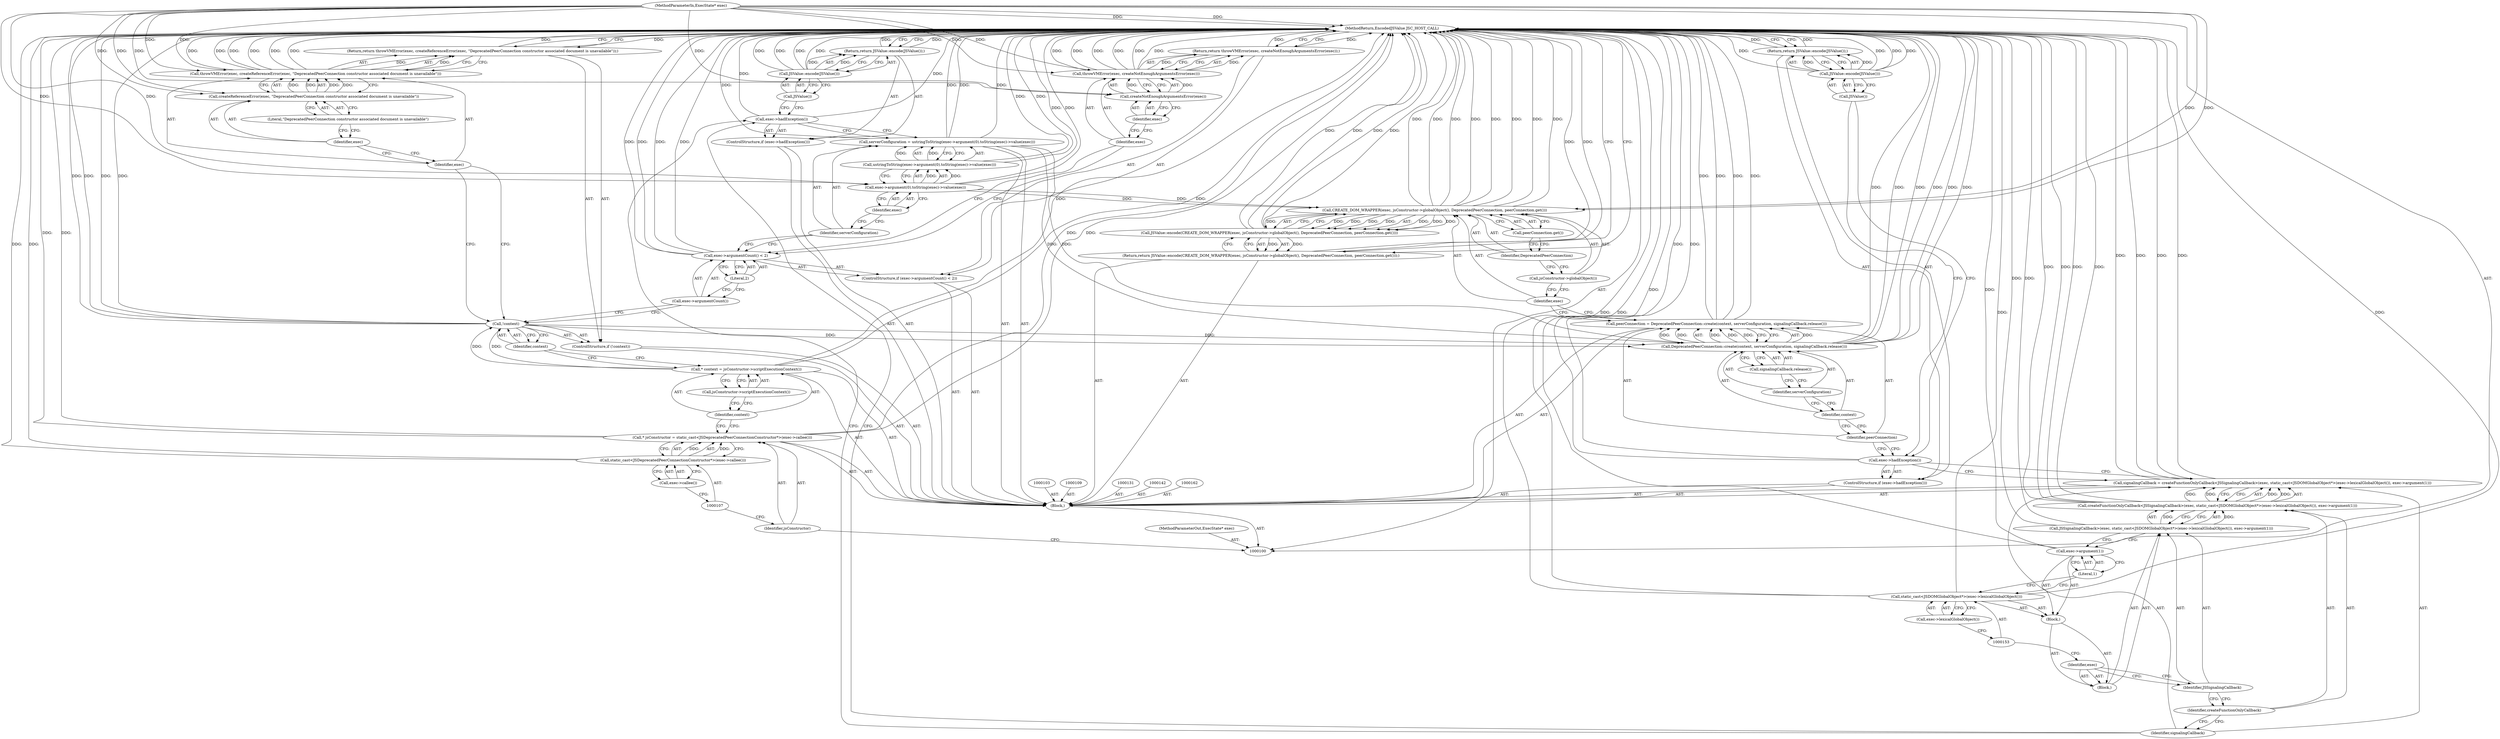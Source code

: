 digraph "0_Chrome_b944f670bb7a8a919daac497a4ea0536c954c201_1" {
"1000176" [label="(MethodReturn,EncodedJSValue JSC_HOST_CALL)"];
"1000101" [label="(MethodParameterIn,ExecState* exec)"];
"1000283" [label="(MethodParameterOut,ExecState* exec)"];
"1000132" [label="(Call,serverConfiguration = ustringToString(exec->argument(0).toString(exec)->value(exec)))"];
"1000133" [label="(Identifier,serverConfiguration)"];
"1000134" [label="(Call,ustringToString(exec->argument(0).toString(exec)->value(exec)))"];
"1000135" [label="(Call,exec->argument(0).toString(exec)->value(exec))"];
"1000136" [label="(Identifier,exec)"];
"1000137" [label="(ControlStructure,if (exec->hadException()))"];
"1000138" [label="(Call,exec->hadException())"];
"1000140" [label="(Call,JSValue::encode(JSValue()))"];
"1000141" [label="(Call,JSValue())"];
"1000139" [label="(Return,return JSValue::encode(JSValue());)"];
"1000151" [label="(Block,)"];
"1000152" [label="(Call,static_cast<JSDOMGlobalObject*>(exec->lexicalGlobalObject()))"];
"1000154" [label="(Call,exec->lexicalGlobalObject())"];
"1000155" [label="(Call,exec->argument(1))"];
"1000156" [label="(Literal,1)"];
"1000143" [label="(Call,signalingCallback = createFunctionOnlyCallback<JSSignalingCallback>(exec, static_cast<JSDOMGlobalObject*>(exec->lexicalGlobalObject()), exec->argument(1)))"];
"1000144" [label="(Identifier,signalingCallback)"];
"1000145" [label="(Call,createFunctionOnlyCallback<JSSignalingCallback>(exec, static_cast<JSDOMGlobalObject*>(exec->lexicalGlobalObject()), exec->argument(1)))"];
"1000146" [label="(Identifier,createFunctionOnlyCallback)"];
"1000147" [label="(Call,JSSignalingCallback>(exec, static_cast<JSDOMGlobalObject*>(exec->lexicalGlobalObject()), exec->argument(1)))"];
"1000148" [label="(Identifier,JSSignalingCallback)"];
"1000149" [label="(Block,)"];
"1000150" [label="(Identifier,exec)"];
"1000157" [label="(ControlStructure,if (exec->hadException()))"];
"1000158" [label="(Call,exec->hadException())"];
"1000160" [label="(Call,JSValue::encode(JSValue()))"];
"1000161" [label="(Call,JSValue())"];
"1000159" [label="(Return,return JSValue::encode(JSValue());)"];
"1000168" [label="(Call,signalingCallback.release())"];
"1000163" [label="(Call,peerConnection = DeprecatedPeerConnection::create(context, serverConfiguration, signalingCallback.release()))"];
"1000164" [label="(Identifier,peerConnection)"];
"1000165" [label="(Call,DeprecatedPeerConnection::create(context, serverConfiguration, signalingCallback.release()))"];
"1000166" [label="(Identifier,context)"];
"1000167" [label="(Identifier,serverConfiguration)"];
"1000102" [label="(Block,)"];
"1000175" [label="(Call,peerConnection.get())"];
"1000170" [label="(Call,JSValue::encode(CREATE_DOM_WRAPPER(exec, jsConstructor->globalObject(), DeprecatedPeerConnection, peerConnection.get())))"];
"1000171" [label="(Call,CREATE_DOM_WRAPPER(exec, jsConstructor->globalObject(), DeprecatedPeerConnection, peerConnection.get()))"];
"1000169" [label="(Return,return JSValue::encode(CREATE_DOM_WRAPPER(exec, jsConstructor->globalObject(), DeprecatedPeerConnection, peerConnection.get()));)"];
"1000172" [label="(Identifier,exec)"];
"1000173" [label="(Call,jsConstructor->globalObject())"];
"1000174" [label="(Identifier,DeprecatedPeerConnection)"];
"1000108" [label="(Call,exec->callee())"];
"1000104" [label="(Call,* jsConstructor = static_cast<JSDeprecatedPeerConnectionConstructor*>(exec->callee()))"];
"1000105" [label="(Identifier,jsConstructor)"];
"1000106" [label="(Call,static_cast<JSDeprecatedPeerConnectionConstructor*>(exec->callee()))"];
"1000110" [label="(Call,* context = jsConstructor->scriptExecutionContext())"];
"1000111" [label="(Identifier,context)"];
"1000112" [label="(Call,jsConstructor->scriptExecutionContext())"];
"1000113" [label="(ControlStructure,if (!context))"];
"1000114" [label="(Call,!context)"];
"1000115" [label="(Identifier,context)"];
"1000117" [label="(Call,throwVMError(exec, createReferenceError(exec, \"DeprecatedPeerConnection constructor associated document is unavailable\")))"];
"1000118" [label="(Identifier,exec)"];
"1000119" [label="(Call,createReferenceError(exec, \"DeprecatedPeerConnection constructor associated document is unavailable\"))"];
"1000120" [label="(Identifier,exec)"];
"1000121" [label="(Literal,\"DeprecatedPeerConnection constructor associated document is unavailable\")"];
"1000116" [label="(Return,return throwVMError(exec, createReferenceError(exec, \"DeprecatedPeerConnection constructor associated document is unavailable\"));)"];
"1000125" [label="(Literal,2)"];
"1000122" [label="(ControlStructure,if (exec->argumentCount() < 2))"];
"1000123" [label="(Call,exec->argumentCount() < 2)"];
"1000124" [label="(Call,exec->argumentCount())"];
"1000127" [label="(Call,throwVMError(exec, createNotEnoughArgumentsError(exec)))"];
"1000128" [label="(Identifier,exec)"];
"1000129" [label="(Call,createNotEnoughArgumentsError(exec))"];
"1000130" [label="(Identifier,exec)"];
"1000126" [label="(Return,return throwVMError(exec, createNotEnoughArgumentsError(exec));)"];
"1000176" -> "1000100"  [label="AST: "];
"1000176" -> "1000116"  [label="CFG: "];
"1000176" -> "1000126"  [label="CFG: "];
"1000176" -> "1000139"  [label="CFG: "];
"1000176" -> "1000159"  [label="CFG: "];
"1000176" -> "1000169"  [label="CFG: "];
"1000169" -> "1000176"  [label="DDG: "];
"1000116" -> "1000176"  [label="DDG: "];
"1000126" -> "1000176"  [label="DDG: "];
"1000139" -> "1000176"  [label="DDG: "];
"1000159" -> "1000176"  [label="DDG: "];
"1000117" -> "1000176"  [label="DDG: "];
"1000117" -> "1000176"  [label="DDG: "];
"1000117" -> "1000176"  [label="DDG: "];
"1000171" -> "1000176"  [label="DDG: "];
"1000171" -> "1000176"  [label="DDG: "];
"1000171" -> "1000176"  [label="DDG: "];
"1000171" -> "1000176"  [label="DDG: "];
"1000106" -> "1000176"  [label="DDG: "];
"1000104" -> "1000176"  [label="DDG: "];
"1000104" -> "1000176"  [label="DDG: "];
"1000114" -> "1000176"  [label="DDG: "];
"1000114" -> "1000176"  [label="DDG: "];
"1000147" -> "1000176"  [label="DDG: "];
"1000127" -> "1000176"  [label="DDG: "];
"1000127" -> "1000176"  [label="DDG: "];
"1000127" -> "1000176"  [label="DDG: "];
"1000152" -> "1000176"  [label="DDG: "];
"1000152" -> "1000176"  [label="DDG: "];
"1000170" -> "1000176"  [label="DDG: "];
"1000170" -> "1000176"  [label="DDG: "];
"1000165" -> "1000176"  [label="DDG: "];
"1000165" -> "1000176"  [label="DDG: "];
"1000165" -> "1000176"  [label="DDG: "];
"1000163" -> "1000176"  [label="DDG: "];
"1000163" -> "1000176"  [label="DDG: "];
"1000160" -> "1000176"  [label="DDG: "];
"1000160" -> "1000176"  [label="DDG: "];
"1000123" -> "1000176"  [label="DDG: "];
"1000123" -> "1000176"  [label="DDG: "];
"1000140" -> "1000176"  [label="DDG: "];
"1000140" -> "1000176"  [label="DDG: "];
"1000155" -> "1000176"  [label="DDG: "];
"1000158" -> "1000176"  [label="DDG: "];
"1000143" -> "1000176"  [label="DDG: "];
"1000143" -> "1000176"  [label="DDG: "];
"1000132" -> "1000176"  [label="DDG: "];
"1000132" -> "1000176"  [label="DDG: "];
"1000110" -> "1000176"  [label="DDG: "];
"1000134" -> "1000176"  [label="DDG: "];
"1000101" -> "1000176"  [label="DDG: "];
"1000135" -> "1000176"  [label="DDG: "];
"1000138" -> "1000176"  [label="DDG: "];
"1000145" -> "1000176"  [label="DDG: "];
"1000145" -> "1000176"  [label="DDG: "];
"1000101" -> "1000100"  [label="AST: "];
"1000101" -> "1000176"  [label="DDG: "];
"1000101" -> "1000117"  [label="DDG: "];
"1000101" -> "1000119"  [label="DDG: "];
"1000101" -> "1000127"  [label="DDG: "];
"1000101" -> "1000129"  [label="DDG: "];
"1000101" -> "1000135"  [label="DDG: "];
"1000101" -> "1000171"  [label="DDG: "];
"1000283" -> "1000100"  [label="AST: "];
"1000132" -> "1000102"  [label="AST: "];
"1000132" -> "1000134"  [label="CFG: "];
"1000133" -> "1000132"  [label="AST: "];
"1000134" -> "1000132"  [label="AST: "];
"1000138" -> "1000132"  [label="CFG: "];
"1000132" -> "1000176"  [label="DDG: "];
"1000132" -> "1000176"  [label="DDG: "];
"1000134" -> "1000132"  [label="DDG: "];
"1000132" -> "1000165"  [label="DDG: "];
"1000133" -> "1000132"  [label="AST: "];
"1000133" -> "1000123"  [label="CFG: "];
"1000136" -> "1000133"  [label="CFG: "];
"1000134" -> "1000132"  [label="AST: "];
"1000134" -> "1000135"  [label="CFG: "];
"1000135" -> "1000134"  [label="AST: "];
"1000132" -> "1000134"  [label="CFG: "];
"1000134" -> "1000176"  [label="DDG: "];
"1000134" -> "1000132"  [label="DDG: "];
"1000135" -> "1000134"  [label="DDG: "];
"1000135" -> "1000134"  [label="AST: "];
"1000135" -> "1000136"  [label="CFG: "];
"1000136" -> "1000135"  [label="AST: "];
"1000134" -> "1000135"  [label="CFG: "];
"1000135" -> "1000176"  [label="DDG: "];
"1000135" -> "1000134"  [label="DDG: "];
"1000101" -> "1000135"  [label="DDG: "];
"1000135" -> "1000171"  [label="DDG: "];
"1000136" -> "1000135"  [label="AST: "];
"1000136" -> "1000133"  [label="CFG: "];
"1000135" -> "1000136"  [label="CFG: "];
"1000137" -> "1000102"  [label="AST: "];
"1000138" -> "1000137"  [label="AST: "];
"1000139" -> "1000137"  [label="AST: "];
"1000138" -> "1000137"  [label="AST: "];
"1000138" -> "1000132"  [label="CFG: "];
"1000141" -> "1000138"  [label="CFG: "];
"1000144" -> "1000138"  [label="CFG: "];
"1000138" -> "1000176"  [label="DDG: "];
"1000140" -> "1000139"  [label="AST: "];
"1000140" -> "1000141"  [label="CFG: "];
"1000141" -> "1000140"  [label="AST: "];
"1000139" -> "1000140"  [label="CFG: "];
"1000140" -> "1000176"  [label="DDG: "];
"1000140" -> "1000176"  [label="DDG: "];
"1000140" -> "1000139"  [label="DDG: "];
"1000141" -> "1000140"  [label="AST: "];
"1000141" -> "1000138"  [label="CFG: "];
"1000140" -> "1000141"  [label="CFG: "];
"1000139" -> "1000137"  [label="AST: "];
"1000139" -> "1000140"  [label="CFG: "];
"1000140" -> "1000139"  [label="AST: "];
"1000176" -> "1000139"  [label="CFG: "];
"1000139" -> "1000176"  [label="DDG: "];
"1000140" -> "1000139"  [label="DDG: "];
"1000151" -> "1000149"  [label="AST: "];
"1000152" -> "1000151"  [label="AST: "];
"1000155" -> "1000151"  [label="AST: "];
"1000152" -> "1000151"  [label="AST: "];
"1000152" -> "1000154"  [label="CFG: "];
"1000153" -> "1000152"  [label="AST: "];
"1000154" -> "1000152"  [label="AST: "];
"1000156" -> "1000152"  [label="CFG: "];
"1000152" -> "1000176"  [label="DDG: "];
"1000152" -> "1000176"  [label="DDG: "];
"1000154" -> "1000152"  [label="AST: "];
"1000154" -> "1000153"  [label="CFG: "];
"1000152" -> "1000154"  [label="CFG: "];
"1000155" -> "1000151"  [label="AST: "];
"1000155" -> "1000156"  [label="CFG: "];
"1000156" -> "1000155"  [label="AST: "];
"1000147" -> "1000155"  [label="CFG: "];
"1000155" -> "1000176"  [label="DDG: "];
"1000156" -> "1000155"  [label="AST: "];
"1000156" -> "1000152"  [label="CFG: "];
"1000155" -> "1000156"  [label="CFG: "];
"1000143" -> "1000102"  [label="AST: "];
"1000143" -> "1000145"  [label="CFG: "];
"1000144" -> "1000143"  [label="AST: "];
"1000145" -> "1000143"  [label="AST: "];
"1000158" -> "1000143"  [label="CFG: "];
"1000143" -> "1000176"  [label="DDG: "];
"1000143" -> "1000176"  [label="DDG: "];
"1000145" -> "1000143"  [label="DDG: "];
"1000145" -> "1000143"  [label="DDG: "];
"1000144" -> "1000143"  [label="AST: "];
"1000144" -> "1000138"  [label="CFG: "];
"1000146" -> "1000144"  [label="CFG: "];
"1000145" -> "1000143"  [label="AST: "];
"1000145" -> "1000147"  [label="CFG: "];
"1000146" -> "1000145"  [label="AST: "];
"1000147" -> "1000145"  [label="AST: "];
"1000143" -> "1000145"  [label="CFG: "];
"1000145" -> "1000176"  [label="DDG: "];
"1000145" -> "1000176"  [label="DDG: "];
"1000145" -> "1000143"  [label="DDG: "];
"1000145" -> "1000143"  [label="DDG: "];
"1000147" -> "1000145"  [label="DDG: "];
"1000146" -> "1000145"  [label="AST: "];
"1000146" -> "1000144"  [label="CFG: "];
"1000148" -> "1000146"  [label="CFG: "];
"1000147" -> "1000145"  [label="AST: "];
"1000147" -> "1000155"  [label="CFG: "];
"1000148" -> "1000147"  [label="AST: "];
"1000149" -> "1000147"  [label="AST: "];
"1000145" -> "1000147"  [label="CFG: "];
"1000147" -> "1000176"  [label="DDG: "];
"1000147" -> "1000145"  [label="DDG: "];
"1000148" -> "1000147"  [label="AST: "];
"1000148" -> "1000146"  [label="CFG: "];
"1000150" -> "1000148"  [label="CFG: "];
"1000149" -> "1000147"  [label="AST: "];
"1000150" -> "1000149"  [label="AST: "];
"1000151" -> "1000149"  [label="AST: "];
"1000150" -> "1000149"  [label="AST: "];
"1000150" -> "1000148"  [label="CFG: "];
"1000153" -> "1000150"  [label="CFG: "];
"1000157" -> "1000102"  [label="AST: "];
"1000158" -> "1000157"  [label="AST: "];
"1000159" -> "1000157"  [label="AST: "];
"1000158" -> "1000157"  [label="AST: "];
"1000158" -> "1000143"  [label="CFG: "];
"1000161" -> "1000158"  [label="CFG: "];
"1000164" -> "1000158"  [label="CFG: "];
"1000158" -> "1000176"  [label="DDG: "];
"1000160" -> "1000159"  [label="AST: "];
"1000160" -> "1000161"  [label="CFG: "];
"1000161" -> "1000160"  [label="AST: "];
"1000159" -> "1000160"  [label="CFG: "];
"1000160" -> "1000176"  [label="DDG: "];
"1000160" -> "1000176"  [label="DDG: "];
"1000160" -> "1000159"  [label="DDG: "];
"1000161" -> "1000160"  [label="AST: "];
"1000161" -> "1000158"  [label="CFG: "];
"1000160" -> "1000161"  [label="CFG: "];
"1000159" -> "1000157"  [label="AST: "];
"1000159" -> "1000160"  [label="CFG: "];
"1000160" -> "1000159"  [label="AST: "];
"1000176" -> "1000159"  [label="CFG: "];
"1000159" -> "1000176"  [label="DDG: "];
"1000160" -> "1000159"  [label="DDG: "];
"1000168" -> "1000165"  [label="AST: "];
"1000168" -> "1000167"  [label="CFG: "];
"1000165" -> "1000168"  [label="CFG: "];
"1000163" -> "1000102"  [label="AST: "];
"1000163" -> "1000165"  [label="CFG: "];
"1000164" -> "1000163"  [label="AST: "];
"1000165" -> "1000163"  [label="AST: "];
"1000172" -> "1000163"  [label="CFG: "];
"1000163" -> "1000176"  [label="DDG: "];
"1000163" -> "1000176"  [label="DDG: "];
"1000165" -> "1000163"  [label="DDG: "];
"1000165" -> "1000163"  [label="DDG: "];
"1000165" -> "1000163"  [label="DDG: "];
"1000164" -> "1000163"  [label="AST: "];
"1000164" -> "1000158"  [label="CFG: "];
"1000166" -> "1000164"  [label="CFG: "];
"1000165" -> "1000163"  [label="AST: "];
"1000165" -> "1000168"  [label="CFG: "];
"1000166" -> "1000165"  [label="AST: "];
"1000167" -> "1000165"  [label="AST: "];
"1000168" -> "1000165"  [label="AST: "];
"1000163" -> "1000165"  [label="CFG: "];
"1000165" -> "1000176"  [label="DDG: "];
"1000165" -> "1000176"  [label="DDG: "];
"1000165" -> "1000176"  [label="DDG: "];
"1000165" -> "1000163"  [label="DDG: "];
"1000165" -> "1000163"  [label="DDG: "];
"1000165" -> "1000163"  [label="DDG: "];
"1000114" -> "1000165"  [label="DDG: "];
"1000132" -> "1000165"  [label="DDG: "];
"1000166" -> "1000165"  [label="AST: "];
"1000166" -> "1000164"  [label="CFG: "];
"1000167" -> "1000166"  [label="CFG: "];
"1000167" -> "1000165"  [label="AST: "];
"1000167" -> "1000166"  [label="CFG: "];
"1000168" -> "1000167"  [label="CFG: "];
"1000102" -> "1000100"  [label="AST: "];
"1000103" -> "1000102"  [label="AST: "];
"1000104" -> "1000102"  [label="AST: "];
"1000109" -> "1000102"  [label="AST: "];
"1000110" -> "1000102"  [label="AST: "];
"1000113" -> "1000102"  [label="AST: "];
"1000122" -> "1000102"  [label="AST: "];
"1000131" -> "1000102"  [label="AST: "];
"1000132" -> "1000102"  [label="AST: "];
"1000137" -> "1000102"  [label="AST: "];
"1000142" -> "1000102"  [label="AST: "];
"1000143" -> "1000102"  [label="AST: "];
"1000157" -> "1000102"  [label="AST: "];
"1000162" -> "1000102"  [label="AST: "];
"1000163" -> "1000102"  [label="AST: "];
"1000169" -> "1000102"  [label="AST: "];
"1000175" -> "1000171"  [label="AST: "];
"1000175" -> "1000174"  [label="CFG: "];
"1000171" -> "1000175"  [label="CFG: "];
"1000170" -> "1000169"  [label="AST: "];
"1000170" -> "1000171"  [label="CFG: "];
"1000171" -> "1000170"  [label="AST: "];
"1000169" -> "1000170"  [label="CFG: "];
"1000170" -> "1000176"  [label="DDG: "];
"1000170" -> "1000176"  [label="DDG: "];
"1000170" -> "1000169"  [label="DDG: "];
"1000171" -> "1000170"  [label="DDG: "];
"1000171" -> "1000170"  [label="DDG: "];
"1000171" -> "1000170"  [label="DDG: "];
"1000171" -> "1000170"  [label="DDG: "];
"1000171" -> "1000170"  [label="AST: "];
"1000171" -> "1000175"  [label="CFG: "];
"1000172" -> "1000171"  [label="AST: "];
"1000173" -> "1000171"  [label="AST: "];
"1000174" -> "1000171"  [label="AST: "];
"1000175" -> "1000171"  [label="AST: "];
"1000170" -> "1000171"  [label="CFG: "];
"1000171" -> "1000176"  [label="DDG: "];
"1000171" -> "1000176"  [label="DDG: "];
"1000171" -> "1000176"  [label="DDG: "];
"1000171" -> "1000176"  [label="DDG: "];
"1000171" -> "1000170"  [label="DDG: "];
"1000171" -> "1000170"  [label="DDG: "];
"1000171" -> "1000170"  [label="DDG: "];
"1000171" -> "1000170"  [label="DDG: "];
"1000135" -> "1000171"  [label="DDG: "];
"1000101" -> "1000171"  [label="DDG: "];
"1000169" -> "1000102"  [label="AST: "];
"1000169" -> "1000170"  [label="CFG: "];
"1000170" -> "1000169"  [label="AST: "];
"1000176" -> "1000169"  [label="CFG: "];
"1000169" -> "1000176"  [label="DDG: "];
"1000170" -> "1000169"  [label="DDG: "];
"1000172" -> "1000171"  [label="AST: "];
"1000172" -> "1000163"  [label="CFG: "];
"1000173" -> "1000172"  [label="CFG: "];
"1000173" -> "1000171"  [label="AST: "];
"1000173" -> "1000172"  [label="CFG: "];
"1000174" -> "1000173"  [label="CFG: "];
"1000174" -> "1000171"  [label="AST: "];
"1000174" -> "1000173"  [label="CFG: "];
"1000175" -> "1000174"  [label="CFG: "];
"1000108" -> "1000106"  [label="AST: "];
"1000108" -> "1000107"  [label="CFG: "];
"1000106" -> "1000108"  [label="CFG: "];
"1000104" -> "1000102"  [label="AST: "];
"1000104" -> "1000106"  [label="CFG: "];
"1000105" -> "1000104"  [label="AST: "];
"1000106" -> "1000104"  [label="AST: "];
"1000111" -> "1000104"  [label="CFG: "];
"1000104" -> "1000176"  [label="DDG: "];
"1000104" -> "1000176"  [label="DDG: "];
"1000106" -> "1000104"  [label="DDG: "];
"1000105" -> "1000104"  [label="AST: "];
"1000105" -> "1000100"  [label="CFG: "];
"1000107" -> "1000105"  [label="CFG: "];
"1000106" -> "1000104"  [label="AST: "];
"1000106" -> "1000108"  [label="CFG: "];
"1000107" -> "1000106"  [label="AST: "];
"1000108" -> "1000106"  [label="AST: "];
"1000104" -> "1000106"  [label="CFG: "];
"1000106" -> "1000176"  [label="DDG: "];
"1000106" -> "1000104"  [label="DDG: "];
"1000110" -> "1000102"  [label="AST: "];
"1000110" -> "1000112"  [label="CFG: "];
"1000111" -> "1000110"  [label="AST: "];
"1000112" -> "1000110"  [label="AST: "];
"1000115" -> "1000110"  [label="CFG: "];
"1000110" -> "1000176"  [label="DDG: "];
"1000110" -> "1000114"  [label="DDG: "];
"1000111" -> "1000110"  [label="AST: "];
"1000111" -> "1000104"  [label="CFG: "];
"1000112" -> "1000111"  [label="CFG: "];
"1000112" -> "1000110"  [label="AST: "];
"1000112" -> "1000111"  [label="CFG: "];
"1000110" -> "1000112"  [label="CFG: "];
"1000113" -> "1000102"  [label="AST: "];
"1000114" -> "1000113"  [label="AST: "];
"1000116" -> "1000113"  [label="AST: "];
"1000114" -> "1000113"  [label="AST: "];
"1000114" -> "1000115"  [label="CFG: "];
"1000115" -> "1000114"  [label="AST: "];
"1000118" -> "1000114"  [label="CFG: "];
"1000124" -> "1000114"  [label="CFG: "];
"1000114" -> "1000176"  [label="DDG: "];
"1000114" -> "1000176"  [label="DDG: "];
"1000110" -> "1000114"  [label="DDG: "];
"1000114" -> "1000165"  [label="DDG: "];
"1000115" -> "1000114"  [label="AST: "];
"1000115" -> "1000110"  [label="CFG: "];
"1000114" -> "1000115"  [label="CFG: "];
"1000117" -> "1000116"  [label="AST: "];
"1000117" -> "1000119"  [label="CFG: "];
"1000118" -> "1000117"  [label="AST: "];
"1000119" -> "1000117"  [label="AST: "];
"1000116" -> "1000117"  [label="CFG: "];
"1000117" -> "1000176"  [label="DDG: "];
"1000117" -> "1000176"  [label="DDG: "];
"1000117" -> "1000176"  [label="DDG: "];
"1000117" -> "1000116"  [label="DDG: "];
"1000119" -> "1000117"  [label="DDG: "];
"1000119" -> "1000117"  [label="DDG: "];
"1000101" -> "1000117"  [label="DDG: "];
"1000118" -> "1000117"  [label="AST: "];
"1000118" -> "1000114"  [label="CFG: "];
"1000120" -> "1000118"  [label="CFG: "];
"1000119" -> "1000117"  [label="AST: "];
"1000119" -> "1000121"  [label="CFG: "];
"1000120" -> "1000119"  [label="AST: "];
"1000121" -> "1000119"  [label="AST: "];
"1000117" -> "1000119"  [label="CFG: "];
"1000119" -> "1000117"  [label="DDG: "];
"1000119" -> "1000117"  [label="DDG: "];
"1000101" -> "1000119"  [label="DDG: "];
"1000120" -> "1000119"  [label="AST: "];
"1000120" -> "1000118"  [label="CFG: "];
"1000121" -> "1000120"  [label="CFG: "];
"1000121" -> "1000119"  [label="AST: "];
"1000121" -> "1000120"  [label="CFG: "];
"1000119" -> "1000121"  [label="CFG: "];
"1000116" -> "1000113"  [label="AST: "];
"1000116" -> "1000117"  [label="CFG: "];
"1000117" -> "1000116"  [label="AST: "];
"1000176" -> "1000116"  [label="CFG: "];
"1000116" -> "1000176"  [label="DDG: "];
"1000117" -> "1000116"  [label="DDG: "];
"1000125" -> "1000123"  [label="AST: "];
"1000125" -> "1000124"  [label="CFG: "];
"1000123" -> "1000125"  [label="CFG: "];
"1000122" -> "1000102"  [label="AST: "];
"1000123" -> "1000122"  [label="AST: "];
"1000126" -> "1000122"  [label="AST: "];
"1000123" -> "1000122"  [label="AST: "];
"1000123" -> "1000125"  [label="CFG: "];
"1000124" -> "1000123"  [label="AST: "];
"1000125" -> "1000123"  [label="AST: "];
"1000128" -> "1000123"  [label="CFG: "];
"1000133" -> "1000123"  [label="CFG: "];
"1000123" -> "1000176"  [label="DDG: "];
"1000123" -> "1000176"  [label="DDG: "];
"1000124" -> "1000123"  [label="AST: "];
"1000124" -> "1000114"  [label="CFG: "];
"1000125" -> "1000124"  [label="CFG: "];
"1000127" -> "1000126"  [label="AST: "];
"1000127" -> "1000129"  [label="CFG: "];
"1000128" -> "1000127"  [label="AST: "];
"1000129" -> "1000127"  [label="AST: "];
"1000126" -> "1000127"  [label="CFG: "];
"1000127" -> "1000176"  [label="DDG: "];
"1000127" -> "1000176"  [label="DDG: "];
"1000127" -> "1000176"  [label="DDG: "];
"1000127" -> "1000126"  [label="DDG: "];
"1000129" -> "1000127"  [label="DDG: "];
"1000101" -> "1000127"  [label="DDG: "];
"1000128" -> "1000127"  [label="AST: "];
"1000128" -> "1000123"  [label="CFG: "];
"1000130" -> "1000128"  [label="CFG: "];
"1000129" -> "1000127"  [label="AST: "];
"1000129" -> "1000130"  [label="CFG: "];
"1000130" -> "1000129"  [label="AST: "];
"1000127" -> "1000129"  [label="CFG: "];
"1000129" -> "1000127"  [label="DDG: "];
"1000101" -> "1000129"  [label="DDG: "];
"1000130" -> "1000129"  [label="AST: "];
"1000130" -> "1000128"  [label="CFG: "];
"1000129" -> "1000130"  [label="CFG: "];
"1000126" -> "1000122"  [label="AST: "];
"1000126" -> "1000127"  [label="CFG: "];
"1000127" -> "1000126"  [label="AST: "];
"1000176" -> "1000126"  [label="CFG: "];
"1000126" -> "1000176"  [label="DDG: "];
"1000127" -> "1000126"  [label="DDG: "];
}
